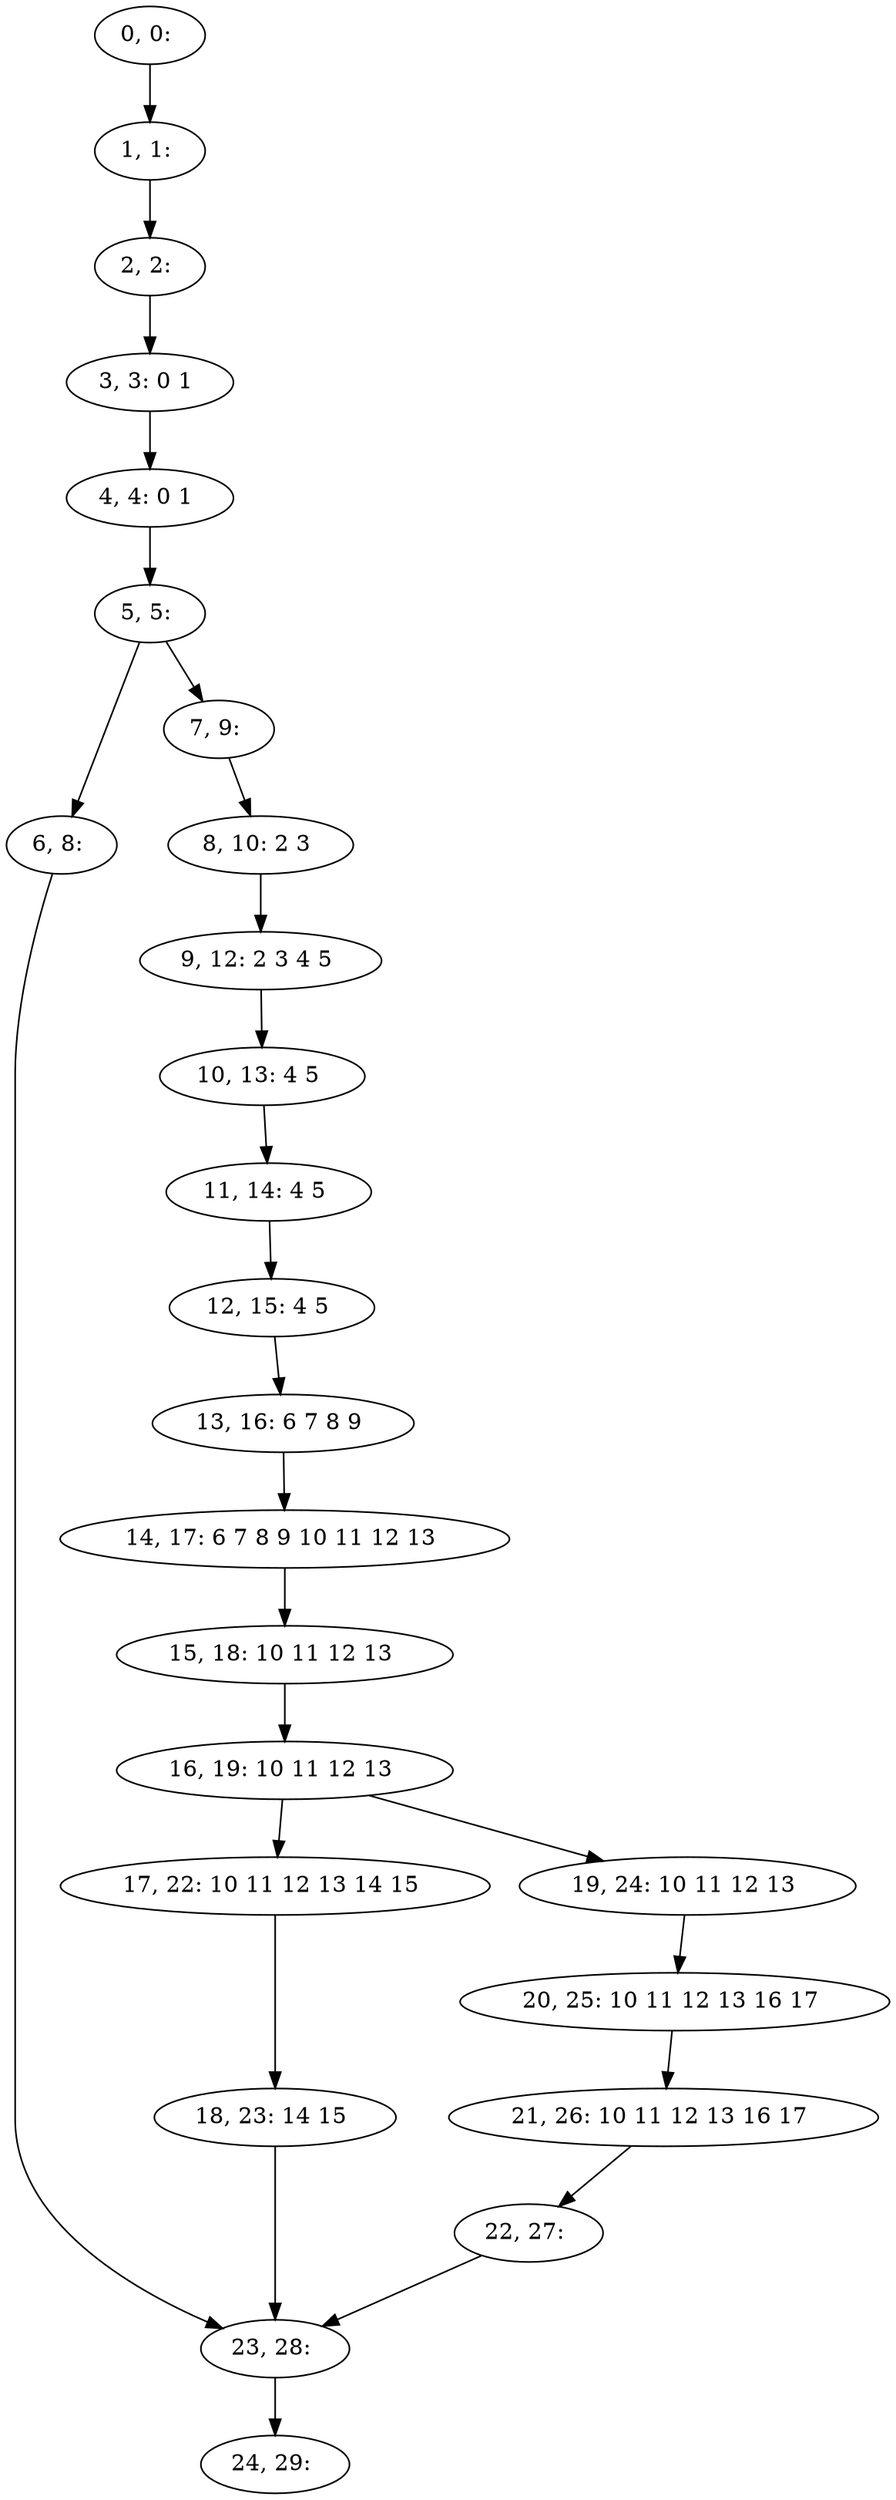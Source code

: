 digraph G {
0[label="0, 0: "];
1[label="1, 1: "];
2[label="2, 2: "];
3[label="3, 3: 0 1 "];
4[label="4, 4: 0 1 "];
5[label="5, 5: "];
6[label="6, 8: "];
7[label="7, 9: "];
8[label="8, 10: 2 3 "];
9[label="9, 12: 2 3 4 5 "];
10[label="10, 13: 4 5 "];
11[label="11, 14: 4 5 "];
12[label="12, 15: 4 5 "];
13[label="13, 16: 6 7 8 9 "];
14[label="14, 17: 6 7 8 9 10 11 12 13 "];
15[label="15, 18: 10 11 12 13 "];
16[label="16, 19: 10 11 12 13 "];
17[label="17, 22: 10 11 12 13 14 15 "];
18[label="18, 23: 14 15 "];
19[label="19, 24: 10 11 12 13 "];
20[label="20, 25: 10 11 12 13 16 17 "];
21[label="21, 26: 10 11 12 13 16 17 "];
22[label="22, 27: "];
23[label="23, 28: "];
24[label="24, 29: "];
0->1 ;
1->2 ;
2->3 ;
3->4 ;
4->5 ;
5->6 ;
5->7 ;
6->23 ;
7->8 ;
8->9 ;
9->10 ;
10->11 ;
11->12 ;
12->13 ;
13->14 ;
14->15 ;
15->16 ;
16->17 ;
16->19 ;
17->18 ;
18->23 ;
19->20 ;
20->21 ;
21->22 ;
22->23 ;
23->24 ;
}
